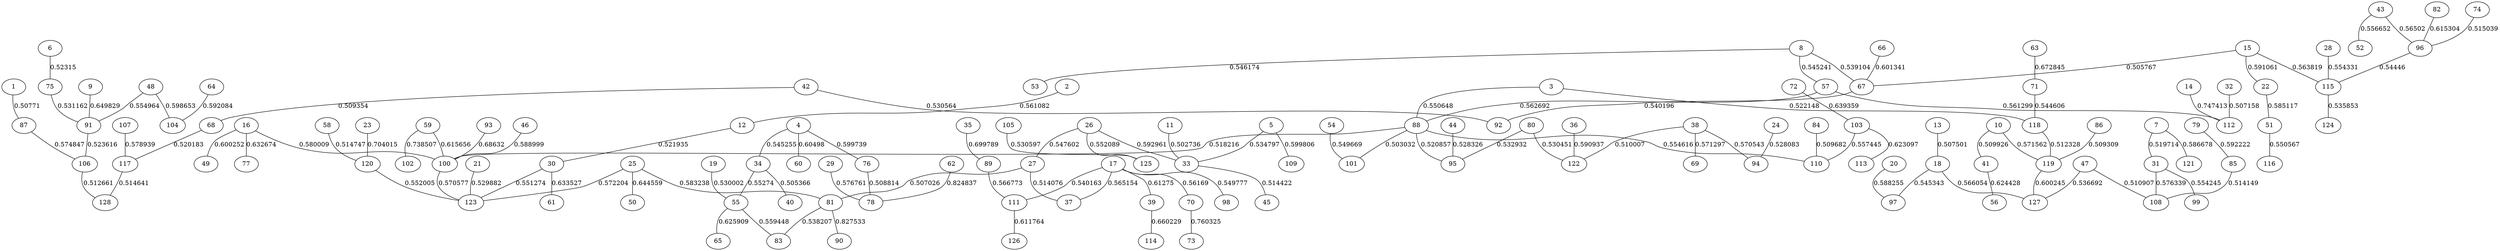 graph G {
	1 -- 87 [label = "0.50771"]
	2 -- 12 [label = "0.561082"]
	3 -- 88 [label = "0.550648"]
	3 -- 118 [label = "0.522148"]
	4 -- 34 [label = "0.545255"]
	4 -- 60 [label = "0.60498"]
	4 -- 76 [label = "0.599739"]
	5 -- 33 [label = "0.534797"]
	5 -- 109 [label = "0.599806"]
	6 -- 75 [label = "0.52315"]
	7 -- 31 [label = "0.519714"]
	7 -- 121 [label = "0.586678"]
	8 -- 53 [label = "0.546174"]
	8 -- 57 [label = "0.545241"]
	8 -- 67 [label = "0.539104"]
	9 -- 91 [label = "0.649829"]
	10 -- 41 [label = "0.509926"]
	10 -- 119 [label = "0.571562"]
	11 -- 33 [label = "0.502736"]
	12 -- 30 [label = "0.521935"]
	13 -- 18 [label = "0.507501"]
	14 -- 112 [label = "0.747413"]
	15 -- 22 [label = "0.591061"]
	15 -- 67 [label = "0.505767"]
	15 -- 115 [label = "0.563819"]
	16 -- 49 [label = "0.600252"]
	16 -- 77 [label = "0.632674"]
	16 -- 100 [label = "0.580009"]
	17 -- 37 [label = "0.565154"]
	17 -- 39 [label = "0.61275"]
	17 -- 70 [label = "0.56169"]
	17 -- 98 [label = "0.549777"]
	17 -- 111 [label = "0.540163"]
	18 -- 97 [label = "0.545343"]
	18 -- 127 [label = "0.566054"]
	19 -- 55 [label = "0.530002"]
	20 -- 97 [label = "0.588255"]
	21 -- 123 [label = "0.529882"]
	22 -- 51 [label = "0.585117"]
	23 -- 120 [label = "0.704015"]
	24 -- 94 [label = "0.528083"]
	25 -- 50 [label = "0.644559"]
	25 -- 81 [label = "0.583238"]
	25 -- 123 [label = "0.572204"]
	26 -- 27 [label = "0.547602"]
	26 -- 33 [label = "0.592961"]
	26 -- 125 [label = "0.552089"]
	27 -- 37 [label = "0.514076"]
	27 -- 81 [label = "0.507026"]
	28 -- 115 [label = "0.554331"]
	29 -- 78 [label = "0.576761"]
	30 -- 61 [label = "0.633527"]
	30 -- 123 [label = "0.551274"]
	31 -- 99 [label = "0.554245"]
	31 -- 108 [label = "0.576339"]
	32 -- 112 [label = "0.507158"]
	33 -- 45 [label = "0.514422"]
	34 -- 40 [label = "0.505366"]
	34 -- 55 [label = "0.55274"]
	35 -- 89 [label = "0.699789"]
	36 -- 122 [label = "0.590937"]
	38 -- 69 [label = "0.571297"]
	38 -- 94 [label = "0.570543"]
	38 -- 122 [label = "0.510007"]
	39 -- 114 [label = "0.660229"]
	41 -- 56 [label = "0.624428"]
	42 -- 68 [label = "0.509354"]
	42 -- 92 [label = "0.530564"]
	43 -- 52 [label = "0.556652"]
	43 -- 96 [label = "0.56502"]
	44 -- 95 [label = "0.528326"]
	46 -- 100 [label = "0.588999"]
	47 -- 108 [label = "0.510907"]
	47 -- 127 [label = "0.536692"]
	48 -- 91 [label = "0.554964"]
	48 -- 104 [label = "0.598653"]
	51 -- 116 [label = "0.550567"]
	54 -- 101 [label = "0.549669"]
	55 -- 65 [label = "0.625909"]
	55 -- 83 [label = "0.559448"]
	57 -- 88 [label = "0.562692"]
	57 -- 112 [label = "0.561299"]
	58 -- 120 [label = "0.514747"]
	59 -- 100 [label = "0.615656"]
	59 -- 102 [label = "0.738507"]
	62 -- 78 [label = "0.824837"]
	63 -- 71 [label = "0.672845"]
	64 -- 104 [label = "0.592084"]
	66 -- 67 [label = "0.601341"]
	67 -- 92 [label = "0.540196"]
	68 -- 117 [label = "0.520183"]
	70 -- 73 [label = "0.760325"]
	71 -- 118 [label = "0.544606"]
	72 -- 103 [label = "0.639359"]
	74 -- 96 [label = "0.515039"]
	75 -- 91 [label = "0.531162"]
	76 -- 78 [label = "0.508814"]
	79 -- 85 [label = "0.592222"]
	80 -- 95 [label = "0.532932"]
	80 -- 122 [label = "0.530451"]
	81 -- 83 [label = "0.538207"]
	81 -- 90 [label = "0.827533"]
	82 -- 96 [label = "0.615304"]
	84 -- 110 [label = "0.509682"]
	85 -- 108 [label = "0.514149"]
	86 -- 119 [label = "0.509309"]
	87 -- 106 [label = "0.574847"]
	88 -- 95 [label = "0.520857"]
	88 -- 100 [label = "0.518216"]
	88 -- 101 [label = "0.503032"]
	88 -- 110 [label = "0.554616"]
	89 -- 111 [label = "0.566773"]
	91 -- 106 [label = "0.523616"]
	93 -- 100 [label = "0.68632"]
	96 -- 115 [label = "0.54446"]
	100 -- 123 [label = "0.570577"]
	103 -- 110 [label = "0.557445"]
	103 -- 113 [label = "0.623097"]
	105 -- 125 [label = "0.530597"]
	106 -- 128 [label = "0.512661"]
	107 -- 117 [label = "0.578939"]
	111 -- 126 [label = "0.611764"]
	115 -- 124 [label = "0.535853"]
	117 -- 128 [label = "0.514641"]
	118 -- 119 [label = "0.512328"]
	119 -- 127 [label = "0.600245"]
	120 -- 123 [label = "0.552005"]
}